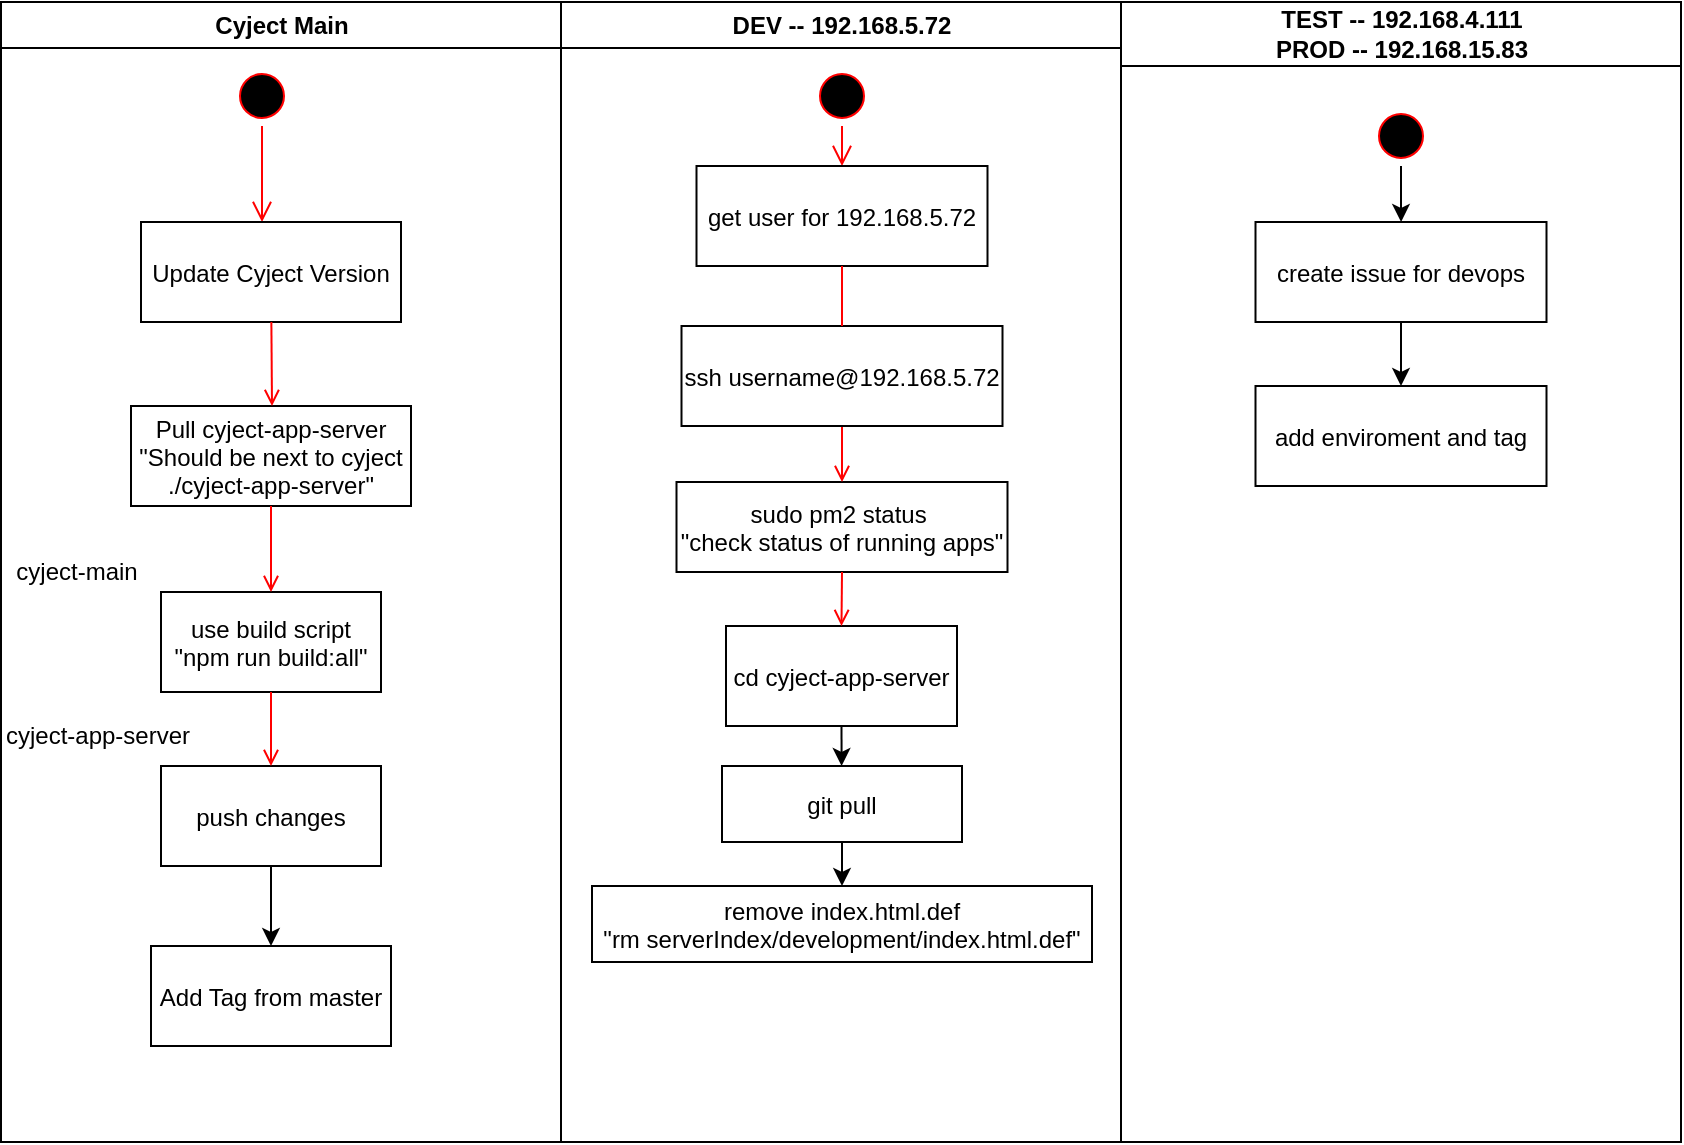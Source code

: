 <mxfile version="15.4.1" type="github">
  <diagram name="Page-1" id="e7e014a7-5840-1c2e-5031-d8a46d1fe8dd">
    <mxGraphModel dx="1382" dy="846" grid="1" gridSize="10" guides="1" tooltips="1" connect="1" arrows="1" fold="1" page="1" pageScale="1" pageWidth="1169" pageHeight="826" background="none" math="0" shadow="0">
      <root>
        <mxCell id="0" />
        <mxCell id="1" parent="0" />
        <mxCell id="2" value="Cyject Main" style="swimlane;whiteSpace=wrap" parent="1" vertex="1">
          <mxGeometry x="164.5" y="128" width="280" height="570" as="geometry" />
        </mxCell>
        <mxCell id="5" value="" style="ellipse;shape=startState;fillColor=#000000;strokeColor=#ff0000;" parent="2" vertex="1">
          <mxGeometry x="115.5" y="32" width="30" height="30" as="geometry" />
        </mxCell>
        <mxCell id="6" value="" style="edgeStyle=elbowEdgeStyle;elbow=horizontal;verticalAlign=bottom;endArrow=open;endSize=8;strokeColor=#FF0000;endFill=1;rounded=0" parent="2" source="5" target="7" edge="1">
          <mxGeometry x="100" y="40" as="geometry">
            <mxPoint x="115" y="110" as="targetPoint" />
          </mxGeometry>
        </mxCell>
        <mxCell id="7" value="Update Cyject Version" style="" parent="2" vertex="1">
          <mxGeometry x="70" y="110" width="130" height="50" as="geometry" />
        </mxCell>
        <mxCell id="8" value="Pull cyject-app-server&#xa;&quot;Should be next to cyject&#xa;./cyject-app-server&quot;" style="" parent="2" vertex="1">
          <mxGeometry x="65" y="202" width="140" height="50" as="geometry" />
        </mxCell>
        <mxCell id="9" value="" style="endArrow=open;strokeColor=#FF0000;endFill=1;rounded=0" parent="2" source="7" edge="1">
          <mxGeometry relative="1" as="geometry">
            <mxPoint x="135.5" y="202" as="targetPoint" />
          </mxGeometry>
        </mxCell>
        <mxCell id="10" value="use build script&#xa;&quot;npm run build:all&quot;" style="" parent="2" vertex="1">
          <mxGeometry x="80" y="295" width="110" height="50" as="geometry" />
        </mxCell>
        <mxCell id="11" value="" style="endArrow=open;strokeColor=#FF0000;endFill=1;rounded=0" parent="2" source="8" target="10" edge="1">
          <mxGeometry relative="1" as="geometry">
            <mxPoint x="135.5" y="292" as="targetPoint" />
          </mxGeometry>
        </mxCell>
        <mxCell id="rOMePL-SGuE0VWGix_lW-47" style="edgeStyle=orthogonalEdgeStyle;rounded=0;orthogonalLoop=1;jettySize=auto;html=1;exitX=0.5;exitY=1;exitDx=0;exitDy=0;" edge="1" parent="2" source="rOMePL-SGuE0VWGix_lW-41" target="rOMePL-SGuE0VWGix_lW-46">
          <mxGeometry relative="1" as="geometry" />
        </mxCell>
        <mxCell id="rOMePL-SGuE0VWGix_lW-41" value="push changes" style="" vertex="1" parent="2">
          <mxGeometry x="80" y="382" width="110" height="50" as="geometry" />
        </mxCell>
        <mxCell id="rOMePL-SGuE0VWGix_lW-42" value="" style="endArrow=open;strokeColor=#FF0000;endFill=1;rounded=0;exitX=0.5;exitY=1;exitDx=0;exitDy=0;entryX=0.5;entryY=0;entryDx=0;entryDy=0;" edge="1" parent="2" source="10" target="rOMePL-SGuE0VWGix_lW-41">
          <mxGeometry relative="1" as="geometry">
            <mxPoint x="124.5" y="375" as="sourcePoint" />
            <mxPoint x="124.5" y="430" as="targetPoint" />
          </mxGeometry>
        </mxCell>
        <mxCell id="rOMePL-SGuE0VWGix_lW-43" value="cyject-main" style="text;html=1;strokeColor=none;fillColor=none;align=center;verticalAlign=middle;whiteSpace=wrap;rounded=0;" vertex="1" parent="2">
          <mxGeometry x="5" y="270" width="65" height="30" as="geometry" />
        </mxCell>
        <mxCell id="rOMePL-SGuE0VWGix_lW-45" value="cyject-app-server" style="text;html=1;strokeColor=none;fillColor=none;align=center;verticalAlign=middle;whiteSpace=wrap;rounded=0;" vertex="1" parent="2">
          <mxGeometry y="352" width="95.5" height="30" as="geometry" />
        </mxCell>
        <mxCell id="rOMePL-SGuE0VWGix_lW-46" value="Add Tag from master" style="" vertex="1" parent="2">
          <mxGeometry x="75" y="472" width="120" height="50" as="geometry" />
        </mxCell>
        <mxCell id="3" value="DEV -- 192.168.5.72" style="swimlane;whiteSpace=wrap" parent="1" vertex="1">
          <mxGeometry x="444.5" y="128" width="280" height="570" as="geometry" />
        </mxCell>
        <mxCell id="rOMePL-SGuE0VWGix_lW-48" value="" style="edgeStyle=elbowEdgeStyle;elbow=horizontal;verticalAlign=bottom;endArrow=open;endSize=8;strokeColor=#FF0000;endFill=1;rounded=0;exitX=0.5;exitY=1;exitDx=0;exitDy=0;" edge="1" parent="3" target="rOMePL-SGuE0VWGix_lW-49" source="rOMePL-SGuE0VWGix_lW-58">
          <mxGeometry x="-59" y="-88" as="geometry">
            <mxPoint x="-44" y="-18" as="targetPoint" />
            <mxPoint x="136" y="62" as="sourcePoint" />
          </mxGeometry>
        </mxCell>
        <mxCell id="rOMePL-SGuE0VWGix_lW-49" value="get user for 192.168.5.72" style="" vertex="1" parent="3">
          <mxGeometry x="67.75" y="82" width="145.5" height="50" as="geometry" />
        </mxCell>
        <mxCell id="rOMePL-SGuE0VWGix_lW-51" value="" style="endArrow=open;strokeColor=#FF0000;endFill=1;rounded=0;startArrow=none;" edge="1" parent="3" source="rOMePL-SGuE0VWGix_lW-50">
          <mxGeometry relative="1" as="geometry">
            <mxPoint x="141" y="202" as="targetPoint" />
          </mxGeometry>
        </mxCell>
        <mxCell id="rOMePL-SGuE0VWGix_lW-52" value="sudo pm2 status &#xa;&quot;check status of running apps&quot;" style="" vertex="1" parent="3">
          <mxGeometry x="57.75" y="240" width="165.5" height="45" as="geometry" />
        </mxCell>
        <mxCell id="rOMePL-SGuE0VWGix_lW-53" value="" style="endArrow=open;strokeColor=#FF0000;endFill=1;rounded=0" edge="1" parent="3" source="rOMePL-SGuE0VWGix_lW-50" target="rOMePL-SGuE0VWGix_lW-52">
          <mxGeometry relative="1" as="geometry">
            <mxPoint x="-23.5" y="164" as="targetPoint" />
          </mxGeometry>
        </mxCell>
        <mxCell id="rOMePL-SGuE0VWGix_lW-55" value="cd cyject-app-server" style="" vertex="1" parent="3">
          <mxGeometry x="82.5" y="312" width="115.5" height="50" as="geometry" />
        </mxCell>
        <mxCell id="rOMePL-SGuE0VWGix_lW-56" value="" style="endArrow=open;strokeColor=#FF0000;endFill=1;rounded=0;exitX=0.5;exitY=1;exitDx=0;exitDy=0;entryX=0.5;entryY=0;entryDx=0;entryDy=0;" edge="1" parent="3" source="rOMePL-SGuE0VWGix_lW-52" target="rOMePL-SGuE0VWGix_lW-55">
          <mxGeometry relative="1" as="geometry">
            <mxPoint x="-34.5" y="247" as="sourcePoint" />
            <mxPoint x="-34.5" y="302" as="targetPoint" />
          </mxGeometry>
        </mxCell>
        <mxCell id="rOMePL-SGuE0VWGix_lW-61" style="edgeStyle=orthogonalEdgeStyle;rounded=0;orthogonalLoop=1;jettySize=auto;html=1;exitX=0.5;exitY=1;exitDx=0;exitDy=0;entryX=0.5;entryY=0;entryDx=0;entryDy=0;" edge="1" parent="3" source="rOMePL-SGuE0VWGix_lW-57" target="rOMePL-SGuE0VWGix_lW-60">
          <mxGeometry relative="1" as="geometry" />
        </mxCell>
        <mxCell id="rOMePL-SGuE0VWGix_lW-57" value="git pull" style="" vertex="1" parent="3">
          <mxGeometry x="80.5" y="382" width="120" height="38" as="geometry" />
        </mxCell>
        <mxCell id="rOMePL-SGuE0VWGix_lW-54" style="edgeStyle=orthogonalEdgeStyle;rounded=0;orthogonalLoop=1;jettySize=auto;html=1;exitX=0.5;exitY=1;exitDx=0;exitDy=0;" edge="1" parent="3" source="rOMePL-SGuE0VWGix_lW-55" target="rOMePL-SGuE0VWGix_lW-57">
          <mxGeometry relative="1" as="geometry" />
        </mxCell>
        <mxCell id="rOMePL-SGuE0VWGix_lW-58" value="" style="ellipse;shape=startState;fillColor=#000000;strokeColor=#ff0000;" vertex="1" parent="3">
          <mxGeometry x="125.5" y="32" width="30" height="30" as="geometry" />
        </mxCell>
        <mxCell id="rOMePL-SGuE0VWGix_lW-50" value="ssh username@192.168.5.72" style="" vertex="1" parent="3">
          <mxGeometry x="60.25" y="162" width="160.5" height="50" as="geometry" />
        </mxCell>
        <mxCell id="rOMePL-SGuE0VWGix_lW-59" value="" style="endArrow=none;strokeColor=#FF0000;endFill=1;rounded=0;entryX=0.5;entryY=0;entryDx=0;entryDy=0;" edge="1" parent="3" source="rOMePL-SGuE0VWGix_lW-49" target="rOMePL-SGuE0VWGix_lW-50">
          <mxGeometry relative="1" as="geometry">
            <mxPoint x="140.5" y="172" as="targetPoint" />
            <mxPoint x="585.132" y="260" as="sourcePoint" />
          </mxGeometry>
        </mxCell>
        <mxCell id="rOMePL-SGuE0VWGix_lW-60" value="remove index.html.def&#xa;&quot;rm serverIndex/development/index.html.def&quot;" style="" vertex="1" parent="3">
          <mxGeometry x="15.5" y="442" width="250" height="38" as="geometry" />
        </mxCell>
        <mxCell id="4" value="TEST -- 192.168.4.111&#xa;PROD -- 192.168.15.83" style="swimlane;whiteSpace=wrap;startSize=32;" parent="1" vertex="1">
          <mxGeometry x="724.5" y="128" width="280" height="570" as="geometry" />
        </mxCell>
        <mxCell id="rOMePL-SGuE0VWGix_lW-64" style="edgeStyle=orthogonalEdgeStyle;rounded=0;orthogonalLoop=1;jettySize=auto;html=1;exitX=0.5;exitY=1;exitDx=0;exitDy=0;" edge="1" parent="4" source="rOMePL-SGuE0VWGix_lW-62" target="rOMePL-SGuE0VWGix_lW-63">
          <mxGeometry relative="1" as="geometry" />
        </mxCell>
        <mxCell id="rOMePL-SGuE0VWGix_lW-62" value="" style="ellipse;shape=startState;fillColor=#000000;strokeColor=#ff0000;" vertex="1" parent="4">
          <mxGeometry x="125" y="52" width="30" height="30" as="geometry" />
        </mxCell>
        <mxCell id="rOMePL-SGuE0VWGix_lW-66" style="edgeStyle=orthogonalEdgeStyle;rounded=0;orthogonalLoop=1;jettySize=auto;html=1;exitX=0.5;exitY=1;exitDx=0;exitDy=0;entryX=0.5;entryY=0;entryDx=0;entryDy=0;" edge="1" parent="4" source="rOMePL-SGuE0VWGix_lW-63" target="rOMePL-SGuE0VWGix_lW-65">
          <mxGeometry relative="1" as="geometry" />
        </mxCell>
        <mxCell id="rOMePL-SGuE0VWGix_lW-63" value="create issue for devops" style="" vertex="1" parent="4">
          <mxGeometry x="67.25" y="110" width="145.5" height="50" as="geometry" />
        </mxCell>
        <mxCell id="rOMePL-SGuE0VWGix_lW-65" value="add enviroment and tag" style="" vertex="1" parent="4">
          <mxGeometry x="67.25" y="192" width="145.5" height="50" as="geometry" />
        </mxCell>
      </root>
    </mxGraphModel>
  </diagram>
</mxfile>
